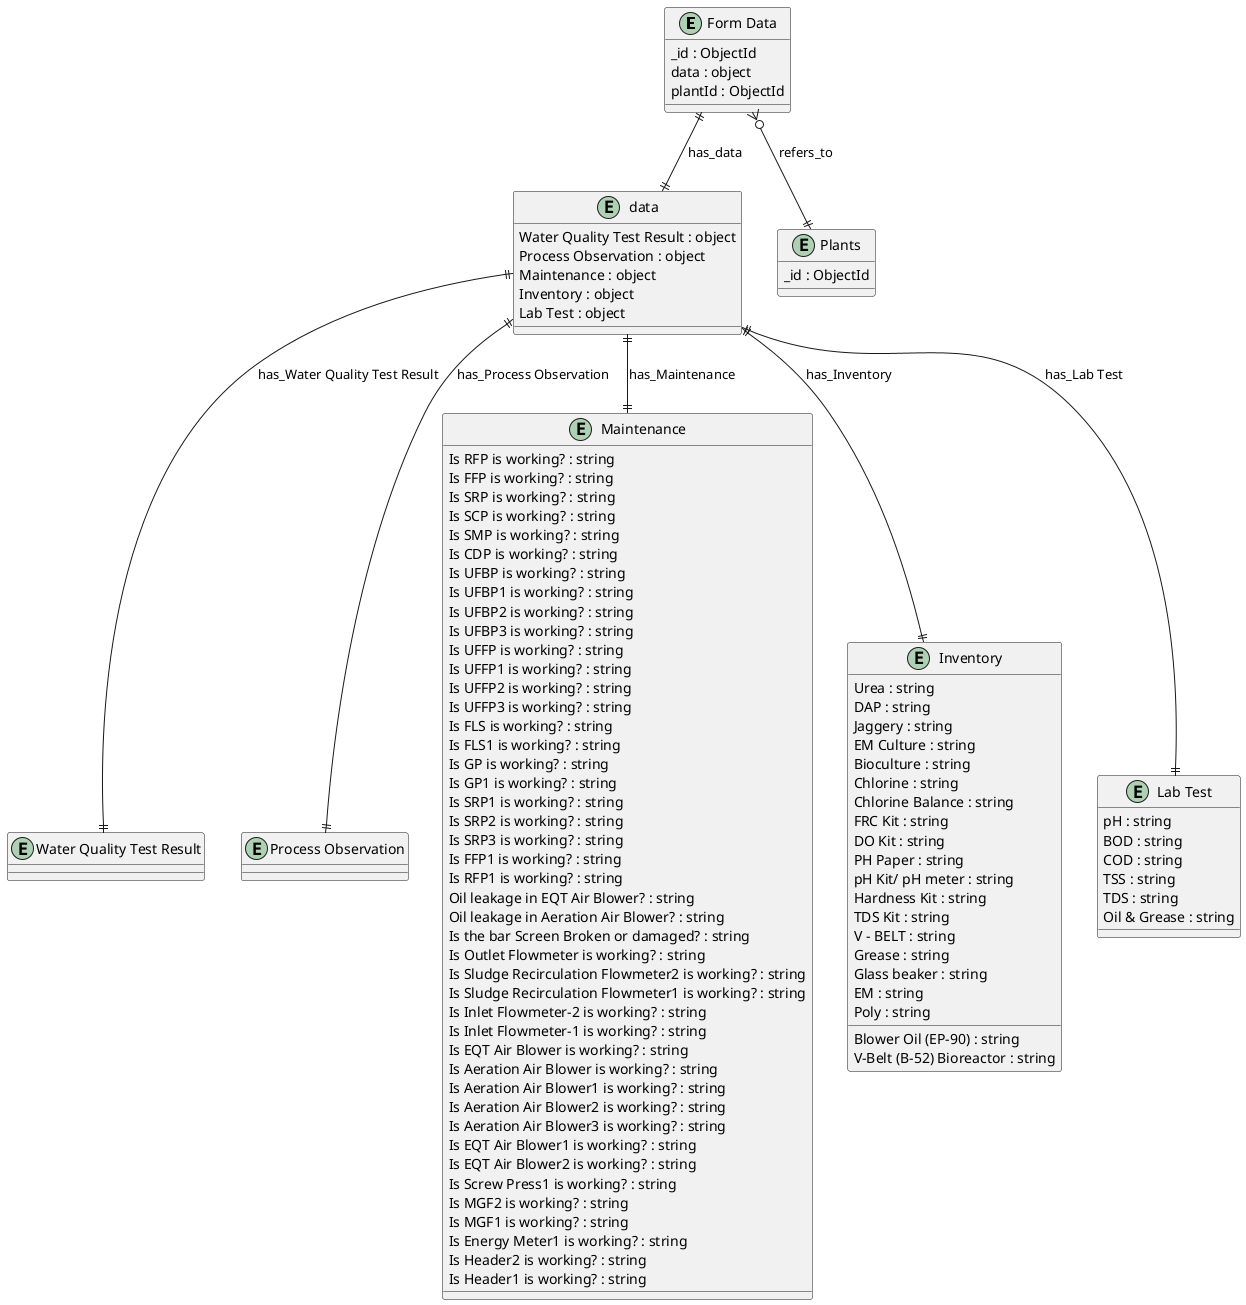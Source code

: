 @startuml Form_Data_Diagram

entity "Form Data" as Form_Data {
  _id : ObjectId
  data : object
  plantId : ObjectId
}

entity "data" as data {
  Water Quality Test Result : object
  Process Observation : object
  Maintenance : object
  Inventory : object
  Lab Test : object
}

entity "Water Quality Test Result" as Water_Quality_Test_Result {
}

entity "Process Observation" as Process_Observation {
}

entity "Maintenance" as Maintenance {
  Is RFP is working? : string
  Is FFP is working? : string
  Is SRP is working? : string
  Is SCP is working? : string
  Is SMP is working? : string
  Is CDP is working? : string
  Is UFBP is working? : string
  Is UFBP1 is working? : string
  Is UFBP2 is working? : string
  Is UFBP3 is working? : string
  Is UFFP is working? : string
  Is UFFP1 is working? : string
  Is UFFP2 is working? : string
  Is UFFP3 is working? : string
  Is FLS is working? : string
  Is FLS1 is working? : string
  Is GP is working? : string
  Is GP1 is working? : string
  Is SRP1 is working? : string
  Is SRP2 is working? : string
  Is SRP3 is working? : string
  Is FFP1 is working? : string
  Is RFP1 is working? : string
  Oil leakage in EQT Air Blower? : string
  Oil leakage in Aeration Air Blower? : string
  Is the bar Screen Broken or damaged? : string
  Is Outlet Flowmeter is working? : string
  Is Sludge Recirculation Flowmeter2 is working? : string
  Is Sludge Recirculation Flowmeter1 is working? : string
  Is Inlet Flowmeter-2 is working? : string
  Is Inlet Flowmeter-1 is working? : string
  Is EQT Air Blower is working? : string
  Is Aeration Air Blower is working? : string
  Is Aeration Air Blower1 is working? : string
  Is Aeration Air Blower2 is working? : string
  Is Aeration Air Blower3 is working? : string
  Is EQT Air Blower1 is working? : string
  Is EQT Air Blower2 is working? : string
  Is Screw Press1 is working? : string
  Is MGF2 is working? : string
  Is MGF1 is working? : string
  Is Energy Meter1 is working? : string
  Is Header2 is working? : string
  Is Header1 is working? : string
}

entity "Inventory" as Inventory {
  Urea : string
  DAP : string
  Jaggery : string
  EM Culture : string
  Bioculture : string
  Chlorine : string
  Chlorine Balance : string
  FRC Kit : string
  DO Kit : string
  PH Paper : string
  pH Kit/ pH meter : string
  Hardness Kit : string
  TDS Kit : string
  Blower Oil (EP-90) : string
  V - BELT : string
  V-Belt (B-52) Bioreactor : string
  Grease : string
  Glass beaker : string
  EM : string
  Poly : string
}

entity "Lab Test" as Lab_Test {
  pH : string
  BOD : string
  COD : string
  TSS : string
  TDS : string
  Oil & Grease : string
}


' Shared Plant entity
entity "Plants" as Plants {
  _id : ObjectId
}

' Relationships
Form_Data ||--|| data : has_data
data ||--|| Water_Quality_Test_Result : has_Water Quality Test Result
data ||--|| Process_Observation : has_Process Observation
data ||--|| Maintenance : has_Maintenance
data ||--|| Inventory : has_Inventory
data ||--|| Lab_Test : has_Lab Test
Form_Data }o--|| Plants : refers_to
@enduml
